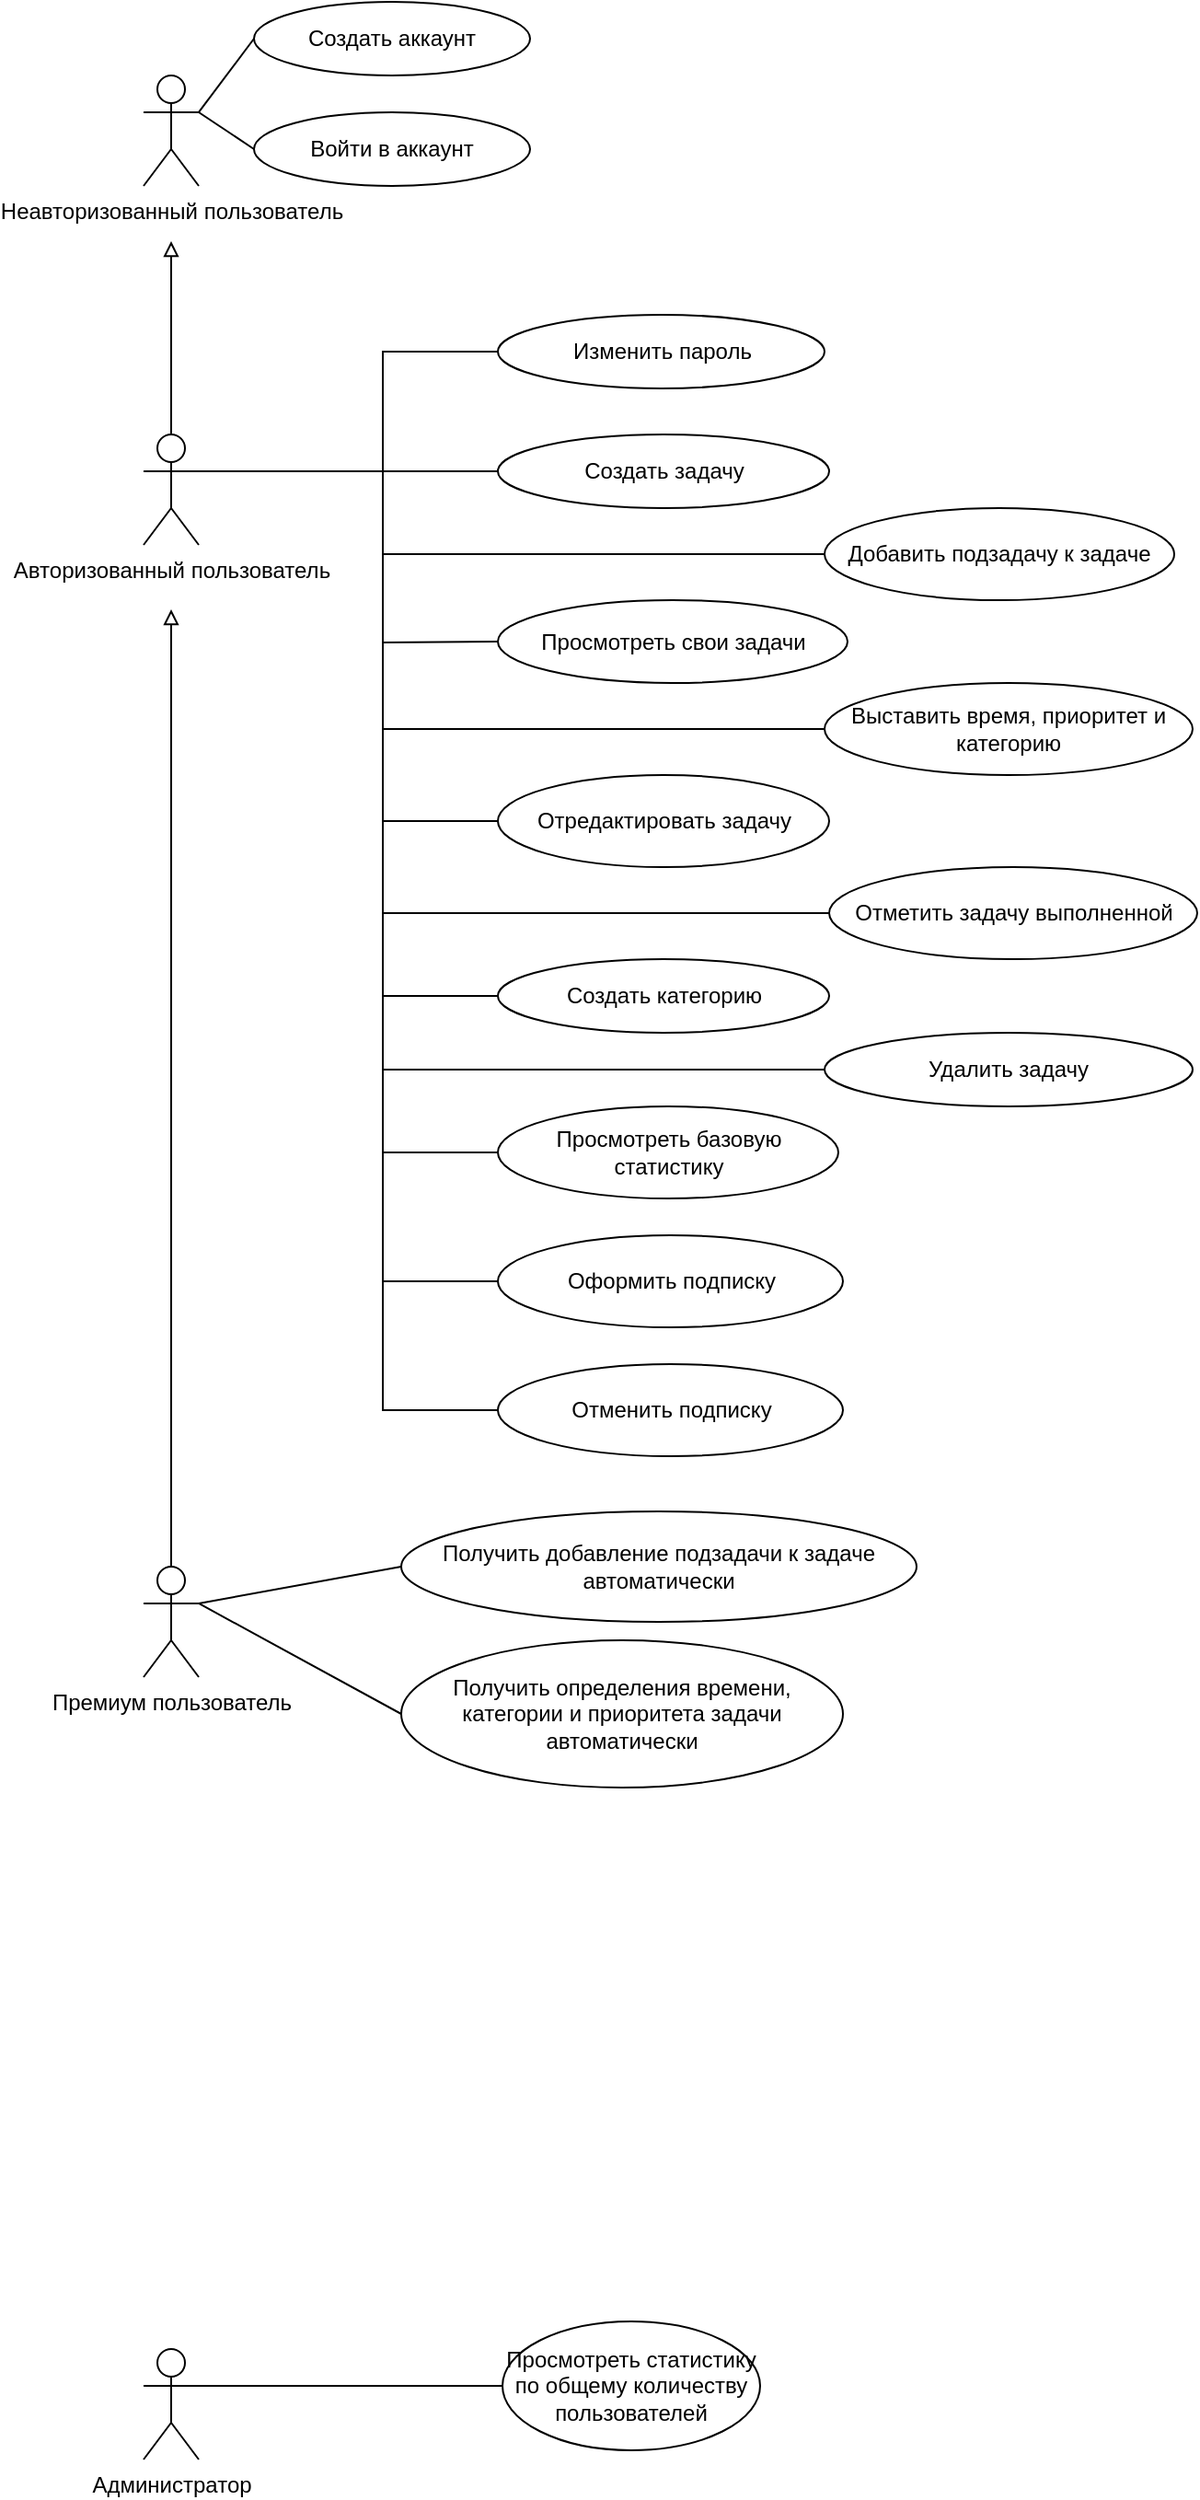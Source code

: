 <mxfile version="27.0.9">
  <diagram name="Page-1" id="bDNwzm0jOpxWQXCTF4n2">
    <mxGraphModel dx="1678" dy="992" grid="1" gridSize="10" guides="1" tooltips="1" connect="1" arrows="1" fold="1" page="1" pageScale="1" pageWidth="850" pageHeight="1100" math="0" shadow="0">
      <root>
        <mxCell id="0" />
        <mxCell id="1" parent="0" />
        <mxCell id="AcPXIDQ7umQzPN_Uyzq4-18" style="rounded=0;orthogonalLoop=1;jettySize=auto;html=1;entryX=0;entryY=0.5;entryDx=0;entryDy=0;endArrow=none;startFill=0;exitX=1;exitY=0.333;exitDx=0;exitDy=0;exitPerimeter=0;" parent="1" source="AcPXIDQ7umQzPN_Uyzq4-1" target="AcPXIDQ7umQzPN_Uyzq4-12" edge="1">
          <mxGeometry relative="1" as="geometry" />
        </mxCell>
        <mxCell id="AcPXIDQ7umQzPN_Uyzq4-23" style="edgeStyle=orthogonalEdgeStyle;rounded=0;orthogonalLoop=1;jettySize=auto;html=1;endArrow=block;endFill=0;" parent="1" source="AcPXIDQ7umQzPN_Uyzq4-1" edge="1">
          <mxGeometry relative="1" as="geometry">
            <mxPoint x="105" y="130" as="targetPoint" />
          </mxGeometry>
        </mxCell>
        <mxCell id="AcPXIDQ7umQzPN_Uyzq4-1" value="Авторизованный пользователь" style="shape=umlActor;verticalLabelPosition=bottom;verticalAlign=top;html=1;" parent="1" vertex="1">
          <mxGeometry x="90" y="235" width="30" height="60" as="geometry" />
        </mxCell>
        <mxCell id="mFsPde1aGhyQcgeOt5_n-5" style="edgeStyle=orthogonalEdgeStyle;rounded=0;orthogonalLoop=1;jettySize=auto;html=1;endArrow=block;endFill=0;" parent="1" source="AcPXIDQ7umQzPN_Uyzq4-2" edge="1">
          <mxGeometry relative="1" as="geometry">
            <mxPoint x="105" y="330" as="targetPoint" />
          </mxGeometry>
        </mxCell>
        <mxCell id="4Dt6kb-1mZydcBF3mu60-19" style="edgeStyle=none;curved=1;rounded=0;orthogonalLoop=1;jettySize=auto;html=1;exitX=1;exitY=0.333;exitDx=0;exitDy=0;exitPerimeter=0;entryX=0;entryY=0.5;entryDx=0;entryDy=0;fontSize=12;startSize=8;endSize=8;endArrow=none;startFill=0;" parent="1" source="AcPXIDQ7umQzPN_Uyzq4-2" target="mFsPde1aGhyQcgeOt5_n-8" edge="1">
          <mxGeometry relative="1" as="geometry" />
        </mxCell>
        <mxCell id="AcPXIDQ7umQzPN_Uyzq4-2" value="Премиум пользователь" style="shape=umlActor;verticalLabelPosition=bottom;verticalAlign=top;html=1;" parent="1" vertex="1">
          <mxGeometry x="90" y="850" width="30" height="60" as="geometry" />
        </mxCell>
        <mxCell id="mFsPde1aGhyQcgeOt5_n-14" style="edgeStyle=orthogonalEdgeStyle;rounded=0;orthogonalLoop=1;jettySize=auto;html=1;entryX=0;entryY=0.5;entryDx=0;entryDy=0;exitX=1;exitY=0.333;exitDx=0;exitDy=0;exitPerimeter=0;endArrow=none;startFill=0;" parent="1" source="AcPXIDQ7umQzPN_Uyzq4-3" target="mFsPde1aGhyQcgeOt5_n-12" edge="1">
          <mxGeometry relative="1" as="geometry" />
        </mxCell>
        <mxCell id="AcPXIDQ7umQzPN_Uyzq4-3" value="Администратор" style="shape=umlActor;verticalLabelPosition=bottom;verticalAlign=top;html=1;" parent="1" vertex="1">
          <mxGeometry x="90" y="1275" width="30" height="60" as="geometry" />
        </mxCell>
        <mxCell id="AcPXIDQ7umQzPN_Uyzq4-5" value="Создать аккаунт" style="ellipse;whiteSpace=wrap;html=1;" parent="1" vertex="1">
          <mxGeometry x="150" width="150" height="40" as="geometry" />
        </mxCell>
        <mxCell id="AcPXIDQ7umQzPN_Uyzq4-10" style="rounded=0;orthogonalLoop=1;jettySize=auto;html=1;entryX=0;entryY=0.5;entryDx=0;entryDy=0;endArrow=none;startFill=0;exitX=1;exitY=0.333;exitDx=0;exitDy=0;exitPerimeter=0;" parent="1" source="AcPXIDQ7umQzPN_Uyzq4-7" target="AcPXIDQ7umQzPN_Uyzq4-5" edge="1">
          <mxGeometry relative="1" as="geometry" />
        </mxCell>
        <mxCell id="AcPXIDQ7umQzPN_Uyzq4-7" value="Неавторизованный пользователь" style="shape=umlActor;verticalLabelPosition=bottom;verticalAlign=top;html=1;" parent="1" vertex="1">
          <mxGeometry x="90" y="40" width="30" height="60" as="geometry" />
        </mxCell>
        <mxCell id="AcPXIDQ7umQzPN_Uyzq4-8" value="Войти в аккаунт" style="ellipse;whiteSpace=wrap;html=1;" parent="1" vertex="1">
          <mxGeometry x="150" y="60" width="150" height="40" as="geometry" />
        </mxCell>
        <mxCell id="AcPXIDQ7umQzPN_Uyzq4-13" value="Просмотреть свои задачи" style="ellipse;whiteSpace=wrap;html=1;" parent="1" vertex="1">
          <mxGeometry x="282.5" y="325" width="190" height="45" as="geometry" />
        </mxCell>
        <mxCell id="AcPXIDQ7umQzPN_Uyzq4-14" value="Добавить подзадачу к задаче" style="ellipse;whiteSpace=wrap;html=1;" parent="1" vertex="1">
          <mxGeometry x="460" y="275" width="190" height="50" as="geometry" />
        </mxCell>
        <mxCell id="AcPXIDQ7umQzPN_Uyzq4-15" value="Выставить время, приоритет и категорию" style="ellipse;whiteSpace=wrap;html=1;" parent="1" vertex="1">
          <mxGeometry x="460" y="370" width="200" height="50" as="geometry" />
        </mxCell>
        <mxCell id="AcPXIDQ7umQzPN_Uyzq4-16" value="Создать категорию" style="ellipse;whiteSpace=wrap;html=1;" parent="1" vertex="1">
          <mxGeometry x="282.5" y="520" width="180" height="40" as="geometry" />
        </mxCell>
        <mxCell id="AcPXIDQ7umQzPN_Uyzq4-17" value="Отредактировать задачу" style="ellipse;whiteSpace=wrap;html=1;" parent="1" vertex="1">
          <mxGeometry x="282.5" y="420" width="180" height="50" as="geometry" />
        </mxCell>
        <mxCell id="mFsPde1aGhyQcgeOt5_n-1" value="Отметить задачу выполненной" style="ellipse;whiteSpace=wrap;html=1;" parent="1" vertex="1">
          <mxGeometry x="462.5" y="470" width="200" height="50" as="geometry" />
        </mxCell>
        <mxCell id="mFsPde1aGhyQcgeOt5_n-2" value="Удалить задачу" style="ellipse;whiteSpace=wrap;html=1;" parent="1" vertex="1">
          <mxGeometry x="460" y="560" width="200" height="40" as="geometry" />
        </mxCell>
        <mxCell id="mFsPde1aGhyQcgeOt5_n-6" value="Просмотреть базовую статистику" style="ellipse;whiteSpace=wrap;html=1;" parent="1" vertex="1">
          <mxGeometry x="282.5" y="600" width="185" height="50" as="geometry" />
        </mxCell>
        <mxCell id="mFsPde1aGhyQcgeOt5_n-8" value="Получить добавление подзадачи к задаче автоматически" style="ellipse;whiteSpace=wrap;html=1;" parent="1" vertex="1">
          <mxGeometry x="230" y="820" width="280" height="60" as="geometry" />
        </mxCell>
        <mxCell id="mFsPde1aGhyQcgeOt5_n-9" value="Получить определения времени, категории и приоритета задачи автоматически" style="ellipse;whiteSpace=wrap;html=1;" parent="1" vertex="1">
          <mxGeometry x="230" y="890" width="240" height="80" as="geometry" />
        </mxCell>
        <mxCell id="mFsPde1aGhyQcgeOt5_n-12" value="Просмотреть статистику по общему количеству пользователей" style="ellipse;whiteSpace=wrap;html=1;" parent="1" vertex="1">
          <mxGeometry x="285" y="1260" width="140" height="70" as="geometry" />
        </mxCell>
        <mxCell id="4Dt6kb-1mZydcBF3mu60-3" style="rounded=0;orthogonalLoop=1;jettySize=auto;html=1;entryX=0;entryY=0.5;entryDx=0;entryDy=0;endArrow=none;startFill=0;exitX=1;exitY=0.333;exitDx=0;exitDy=0;exitPerimeter=0;" parent="1" source="AcPXIDQ7umQzPN_Uyzq4-7" target="AcPXIDQ7umQzPN_Uyzq4-8" edge="1">
          <mxGeometry relative="1" as="geometry">
            <mxPoint x="300" y="160" as="sourcePoint" />
            <mxPoint x="380" y="80" as="targetPoint" />
          </mxGeometry>
        </mxCell>
        <mxCell id="4Dt6kb-1mZydcBF3mu60-4" value="Изменить пароль" style="ellipse;whiteSpace=wrap;html=1;" parent="1" vertex="1">
          <mxGeometry x="282.5" y="170" width="177.5" height="40" as="geometry" />
        </mxCell>
        <mxCell id="4Dt6kb-1mZydcBF3mu60-5" value="Оформить подписку" style="ellipse;whiteSpace=wrap;html=1;" parent="1" vertex="1">
          <mxGeometry x="282.5" y="670" width="187.5" height="50" as="geometry" />
        </mxCell>
        <mxCell id="AcPXIDQ7umQzPN_Uyzq4-12" value="Создать задачу" style="ellipse;whiteSpace=wrap;html=1;" parent="1" vertex="1">
          <mxGeometry x="282.5" y="235" width="180" height="40" as="geometry" />
        </mxCell>
        <mxCell id="4Dt6kb-1mZydcBF3mu60-7" style="rounded=0;orthogonalLoop=1;jettySize=auto;html=1;entryX=0;entryY=0.5;entryDx=0;entryDy=0;endArrow=none;startFill=0;exitX=1;exitY=0.333;exitDx=0;exitDy=0;exitPerimeter=0;" parent="1" source="AcPXIDQ7umQzPN_Uyzq4-1" target="AcPXIDQ7umQzPN_Uyzq4-14" edge="1">
          <mxGeometry relative="1" as="geometry">
            <mxPoint x="250" y="250" as="sourcePoint" />
            <mxPoint x="412" y="250" as="targetPoint" />
            <Array as="points">
              <mxPoint x="220" y="255" />
              <mxPoint x="220" y="300" />
            </Array>
          </mxGeometry>
        </mxCell>
        <mxCell id="4Dt6kb-1mZydcBF3mu60-8" style="rounded=0;orthogonalLoop=1;jettySize=auto;html=1;entryX=0;entryY=0.5;entryDx=0;entryDy=0;endArrow=none;startFill=0;exitX=1;exitY=0.333;exitDx=0;exitDy=0;exitPerimeter=0;" parent="1" source="AcPXIDQ7umQzPN_Uyzq4-1" target="AcPXIDQ7umQzPN_Uyzq4-13" edge="1">
          <mxGeometry relative="1" as="geometry">
            <mxPoint x="250" y="290" as="sourcePoint" />
            <mxPoint x="590" y="335" as="targetPoint" />
            <Array as="points">
              <mxPoint x="220" y="255" />
              <mxPoint x="220" y="348" />
            </Array>
          </mxGeometry>
        </mxCell>
        <mxCell id="4Dt6kb-1mZydcBF3mu60-9" style="rounded=0;orthogonalLoop=1;jettySize=auto;html=1;entryX=0;entryY=0.5;entryDx=0;entryDy=0;endArrow=none;startFill=0;exitX=1;exitY=0.333;exitDx=0;exitDy=0;exitPerimeter=0;" parent="1" source="AcPXIDQ7umQzPN_Uyzq4-1" target="AcPXIDQ7umQzPN_Uyzq4-15" edge="1">
          <mxGeometry relative="1" as="geometry">
            <mxPoint x="230" y="300" as="sourcePoint" />
            <mxPoint x="570" y="345" as="targetPoint" />
            <Array as="points">
              <mxPoint x="220" y="255" />
              <mxPoint x="220" y="395" />
            </Array>
          </mxGeometry>
        </mxCell>
        <mxCell id="4Dt6kb-1mZydcBF3mu60-10" style="rounded=0;orthogonalLoop=1;jettySize=auto;html=1;entryX=0;entryY=0.5;entryDx=0;entryDy=0;endArrow=none;startFill=0;exitX=1;exitY=0.333;exitDx=0;exitDy=0;exitPerimeter=0;" parent="1" source="AcPXIDQ7umQzPN_Uyzq4-1" target="AcPXIDQ7umQzPN_Uyzq4-17" edge="1">
          <mxGeometry relative="1" as="geometry">
            <mxPoint x="120" y="235" as="sourcePoint" />
            <mxPoint x="283" y="328" as="targetPoint" />
            <Array as="points">
              <mxPoint x="220" y="255" />
              <mxPoint x="220" y="445" />
            </Array>
          </mxGeometry>
        </mxCell>
        <mxCell id="4Dt6kb-1mZydcBF3mu60-11" style="rounded=0;orthogonalLoop=1;jettySize=auto;html=1;entryX=0;entryY=0.5;entryDx=0;entryDy=0;endArrow=none;startFill=0;exitX=1;exitY=0.333;exitDx=0;exitDy=0;exitPerimeter=0;" parent="1" source="AcPXIDQ7umQzPN_Uyzq4-1" target="mFsPde1aGhyQcgeOt5_n-1" edge="1">
          <mxGeometry relative="1" as="geometry">
            <mxPoint x="260" y="390" as="sourcePoint" />
            <mxPoint x="600" y="530" as="targetPoint" />
            <Array as="points">
              <mxPoint x="220" y="255" />
              <mxPoint x="220" y="495" />
            </Array>
          </mxGeometry>
        </mxCell>
        <mxCell id="4Dt6kb-1mZydcBF3mu60-12" style="rounded=0;orthogonalLoop=1;jettySize=auto;html=1;entryX=0;entryY=0.5;entryDx=0;entryDy=0;endArrow=none;startFill=0;exitX=1;exitY=0.333;exitDx=0;exitDy=0;exitPerimeter=0;" parent="1" source="AcPXIDQ7umQzPN_Uyzq4-1" target="AcPXIDQ7umQzPN_Uyzq4-16" edge="1">
          <mxGeometry relative="1" as="geometry">
            <mxPoint x="250" y="490" as="sourcePoint" />
            <mxPoint x="593" y="730" as="targetPoint" />
            <Array as="points">
              <mxPoint x="220" y="255" />
              <mxPoint x="220" y="540" />
            </Array>
          </mxGeometry>
        </mxCell>
        <mxCell id="4Dt6kb-1mZydcBF3mu60-13" style="rounded=0;orthogonalLoop=1;jettySize=auto;html=1;entryX=0;entryY=0.5;entryDx=0;entryDy=0;endArrow=none;startFill=0;exitX=1;exitY=0.333;exitDx=0;exitDy=0;exitPerimeter=0;" parent="1" source="AcPXIDQ7umQzPN_Uyzq4-1" target="mFsPde1aGhyQcgeOt5_n-2" edge="1">
          <mxGeometry relative="1" as="geometry">
            <mxPoint x="260" y="490" as="sourcePoint" />
            <mxPoint x="603" y="730" as="targetPoint" />
            <Array as="points">
              <mxPoint x="220" y="255" />
              <mxPoint x="220" y="580" />
            </Array>
          </mxGeometry>
        </mxCell>
        <mxCell id="4Dt6kb-1mZydcBF3mu60-14" style="rounded=0;orthogonalLoop=1;jettySize=auto;html=1;entryX=0;entryY=0.5;entryDx=0;entryDy=0;endArrow=none;startFill=0;exitX=1;exitY=0.333;exitDx=0;exitDy=0;exitPerimeter=0;" parent="1" source="AcPXIDQ7umQzPN_Uyzq4-1" target="mFsPde1aGhyQcgeOt5_n-6" edge="1">
          <mxGeometry relative="1" as="geometry">
            <mxPoint x="260" y="540" as="sourcePoint" />
            <mxPoint x="422" y="825" as="targetPoint" />
            <Array as="points">
              <mxPoint x="220" y="255" />
              <mxPoint x="220" y="625" />
            </Array>
          </mxGeometry>
        </mxCell>
        <mxCell id="4Dt6kb-1mZydcBF3mu60-15" style="rounded=0;orthogonalLoop=1;jettySize=auto;html=1;entryX=0;entryY=0.5;entryDx=0;entryDy=0;endArrow=none;startFill=0;exitX=1;exitY=0.333;exitDx=0;exitDy=0;exitPerimeter=0;" parent="1" source="AcPXIDQ7umQzPN_Uyzq4-1" target="4Dt6kb-1mZydcBF3mu60-4" edge="1">
          <mxGeometry relative="1" as="geometry">
            <mxPoint x="210" y="180" as="sourcePoint" />
            <mxPoint x="240" y="140" as="targetPoint" />
            <Array as="points">
              <mxPoint x="220" y="255" />
              <mxPoint x="220" y="190" />
            </Array>
          </mxGeometry>
        </mxCell>
        <mxCell id="4Dt6kb-1mZydcBF3mu60-16" value="Отменить подписку" style="ellipse;whiteSpace=wrap;html=1;" parent="1" vertex="1">
          <mxGeometry x="282.5" y="740" width="187.5" height="50" as="geometry" />
        </mxCell>
        <mxCell id="4Dt6kb-1mZydcBF3mu60-17" style="rounded=0;orthogonalLoop=1;jettySize=auto;html=1;entryX=0;entryY=0.5;entryDx=0;entryDy=0;endArrow=none;startFill=0;exitX=1;exitY=0.333;exitDx=0;exitDy=0;exitPerimeter=0;" parent="1" source="AcPXIDQ7umQzPN_Uyzq4-1" target="4Dt6kb-1mZydcBF3mu60-5" edge="1">
          <mxGeometry relative="1" as="geometry">
            <mxPoint x="170" y="430" as="sourcePoint" />
            <mxPoint x="333" y="800" as="targetPoint" />
            <Array as="points">
              <mxPoint x="220" y="255" />
              <mxPoint x="220" y="695" />
            </Array>
          </mxGeometry>
        </mxCell>
        <mxCell id="4Dt6kb-1mZydcBF3mu60-18" style="rounded=0;orthogonalLoop=1;jettySize=auto;html=1;endArrow=none;startFill=0;exitX=1;exitY=0.333;exitDx=0;exitDy=0;exitPerimeter=0;entryX=0;entryY=0.5;entryDx=0;entryDy=0;" parent="1" source="AcPXIDQ7umQzPN_Uyzq4-1" target="4Dt6kb-1mZydcBF3mu60-16" edge="1">
          <mxGeometry relative="1" as="geometry">
            <mxPoint x="150" y="400" as="sourcePoint" />
            <mxPoint x="280" y="770" as="targetPoint" />
            <Array as="points">
              <mxPoint x="220" y="255" />
              <mxPoint x="220" y="765" />
            </Array>
          </mxGeometry>
        </mxCell>
        <mxCell id="4Dt6kb-1mZydcBF3mu60-20" style="edgeStyle=none;curved=1;rounded=0;orthogonalLoop=1;jettySize=auto;html=1;exitX=1;exitY=0.333;exitDx=0;exitDy=0;exitPerimeter=0;entryX=0;entryY=0.5;entryDx=0;entryDy=0;fontSize=12;startSize=8;endSize=8;endArrow=none;startFill=0;" parent="1" source="AcPXIDQ7umQzPN_Uyzq4-2" target="mFsPde1aGhyQcgeOt5_n-9" edge="1">
          <mxGeometry relative="1" as="geometry">
            <mxPoint x="170" y="885" as="sourcePoint" />
            <mxPoint x="280" y="860" as="targetPoint" />
          </mxGeometry>
        </mxCell>
      </root>
    </mxGraphModel>
  </diagram>
</mxfile>
